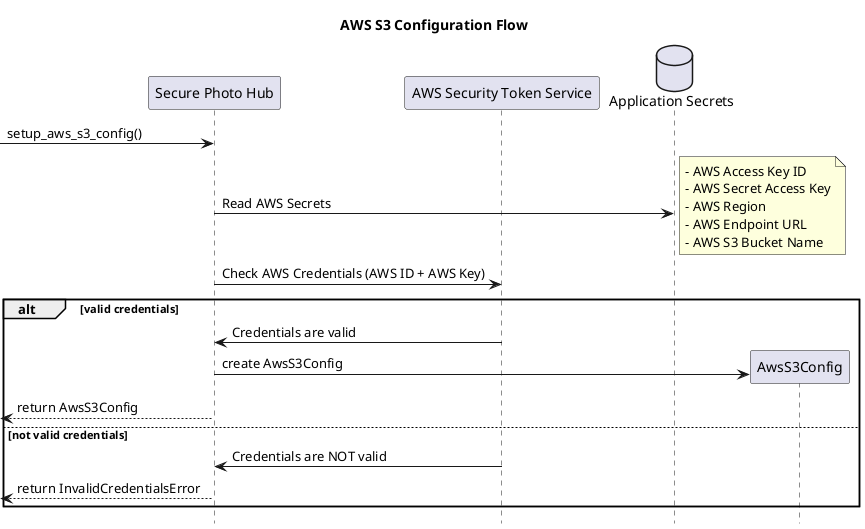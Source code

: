@startuml
hide footbox
title AWS S3 Configuration Flow

participant "Secure Photo Hub" as SecurePhotoHub
participant "AWS Security Token Service" as AWSAPI
database "Application Secrets" as AppSecrets

[-> SecurePhotoHub : setup_aws_s3_config()

SecurePhotoHub -> AppSecrets : Read AWS Secrets
note right
- AWS Access Key ID
- AWS Secret Access Key
- AWS Region
- AWS Endpoint URL
- AWS S3 Bucket Name
end note

SecurePhotoHub -> AWSAPI : Check AWS Credentials (AWS ID + AWS Key)
alt valid credentials
    AWSAPI -> SecurePhotoHub : Credentials are valid
    create AwsS3Config
    SecurePhotoHub -> AwsS3Config : create AwsS3Config
    [<-- SecurePhotoHub : return AwsS3Config
else not valid credentials
    AWSAPI -> SecurePhotoHub : Credentials are NOT valid
    [<-- SecurePhotoHub : return InvalidCredentialsError
end
@enduml